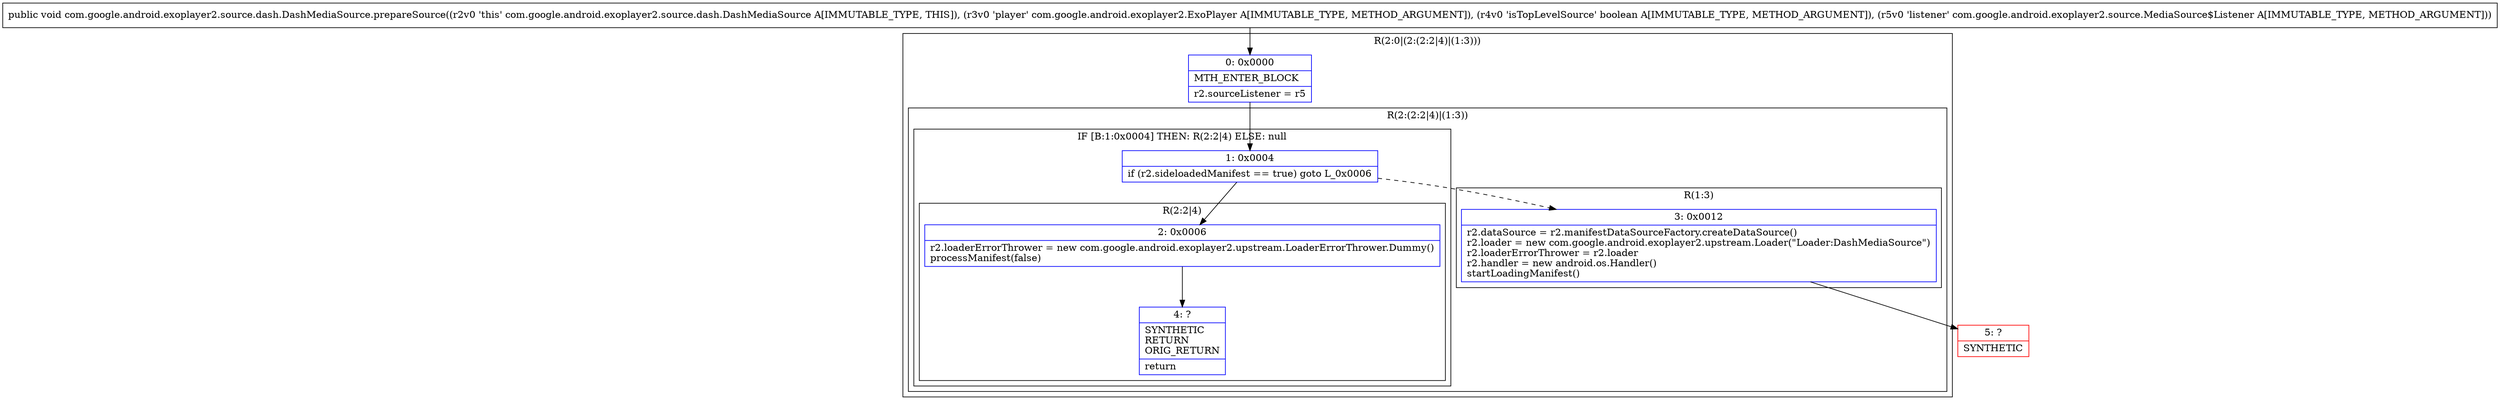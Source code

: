 digraph "CFG forcom.google.android.exoplayer2.source.dash.DashMediaSource.prepareSource(Lcom\/google\/android\/exoplayer2\/ExoPlayer;ZLcom\/google\/android\/exoplayer2\/source\/MediaSource$Listener;)V" {
subgraph cluster_Region_631366381 {
label = "R(2:0|(2:(2:2|4)|(1:3)))";
node [shape=record,color=blue];
Node_0 [shape=record,label="{0\:\ 0x0000|MTH_ENTER_BLOCK\l|r2.sourceListener = r5\l}"];
subgraph cluster_Region_496437911 {
label = "R(2:(2:2|4)|(1:3))";
node [shape=record,color=blue];
subgraph cluster_IfRegion_300291572 {
label = "IF [B:1:0x0004] THEN: R(2:2|4) ELSE: null";
node [shape=record,color=blue];
Node_1 [shape=record,label="{1\:\ 0x0004|if (r2.sideloadedManifest == true) goto L_0x0006\l}"];
subgraph cluster_Region_1194722481 {
label = "R(2:2|4)";
node [shape=record,color=blue];
Node_2 [shape=record,label="{2\:\ 0x0006|r2.loaderErrorThrower = new com.google.android.exoplayer2.upstream.LoaderErrorThrower.Dummy()\lprocessManifest(false)\l}"];
Node_4 [shape=record,label="{4\:\ ?|SYNTHETIC\lRETURN\lORIG_RETURN\l|return\l}"];
}
}
subgraph cluster_Region_1831477296 {
label = "R(1:3)";
node [shape=record,color=blue];
Node_3 [shape=record,label="{3\:\ 0x0012|r2.dataSource = r2.manifestDataSourceFactory.createDataSource()\lr2.loader = new com.google.android.exoplayer2.upstream.Loader(\"Loader:DashMediaSource\")\lr2.loaderErrorThrower = r2.loader\lr2.handler = new android.os.Handler()\lstartLoadingManifest()\l}"];
}
}
}
Node_5 [shape=record,color=red,label="{5\:\ ?|SYNTHETIC\l}"];
MethodNode[shape=record,label="{public void com.google.android.exoplayer2.source.dash.DashMediaSource.prepareSource((r2v0 'this' com.google.android.exoplayer2.source.dash.DashMediaSource A[IMMUTABLE_TYPE, THIS]), (r3v0 'player' com.google.android.exoplayer2.ExoPlayer A[IMMUTABLE_TYPE, METHOD_ARGUMENT]), (r4v0 'isTopLevelSource' boolean A[IMMUTABLE_TYPE, METHOD_ARGUMENT]), (r5v0 'listener' com.google.android.exoplayer2.source.MediaSource$Listener A[IMMUTABLE_TYPE, METHOD_ARGUMENT])) }"];
MethodNode -> Node_0;
Node_0 -> Node_1;
Node_1 -> Node_2;
Node_1 -> Node_3[style=dashed];
Node_2 -> Node_4;
Node_3 -> Node_5;
}


